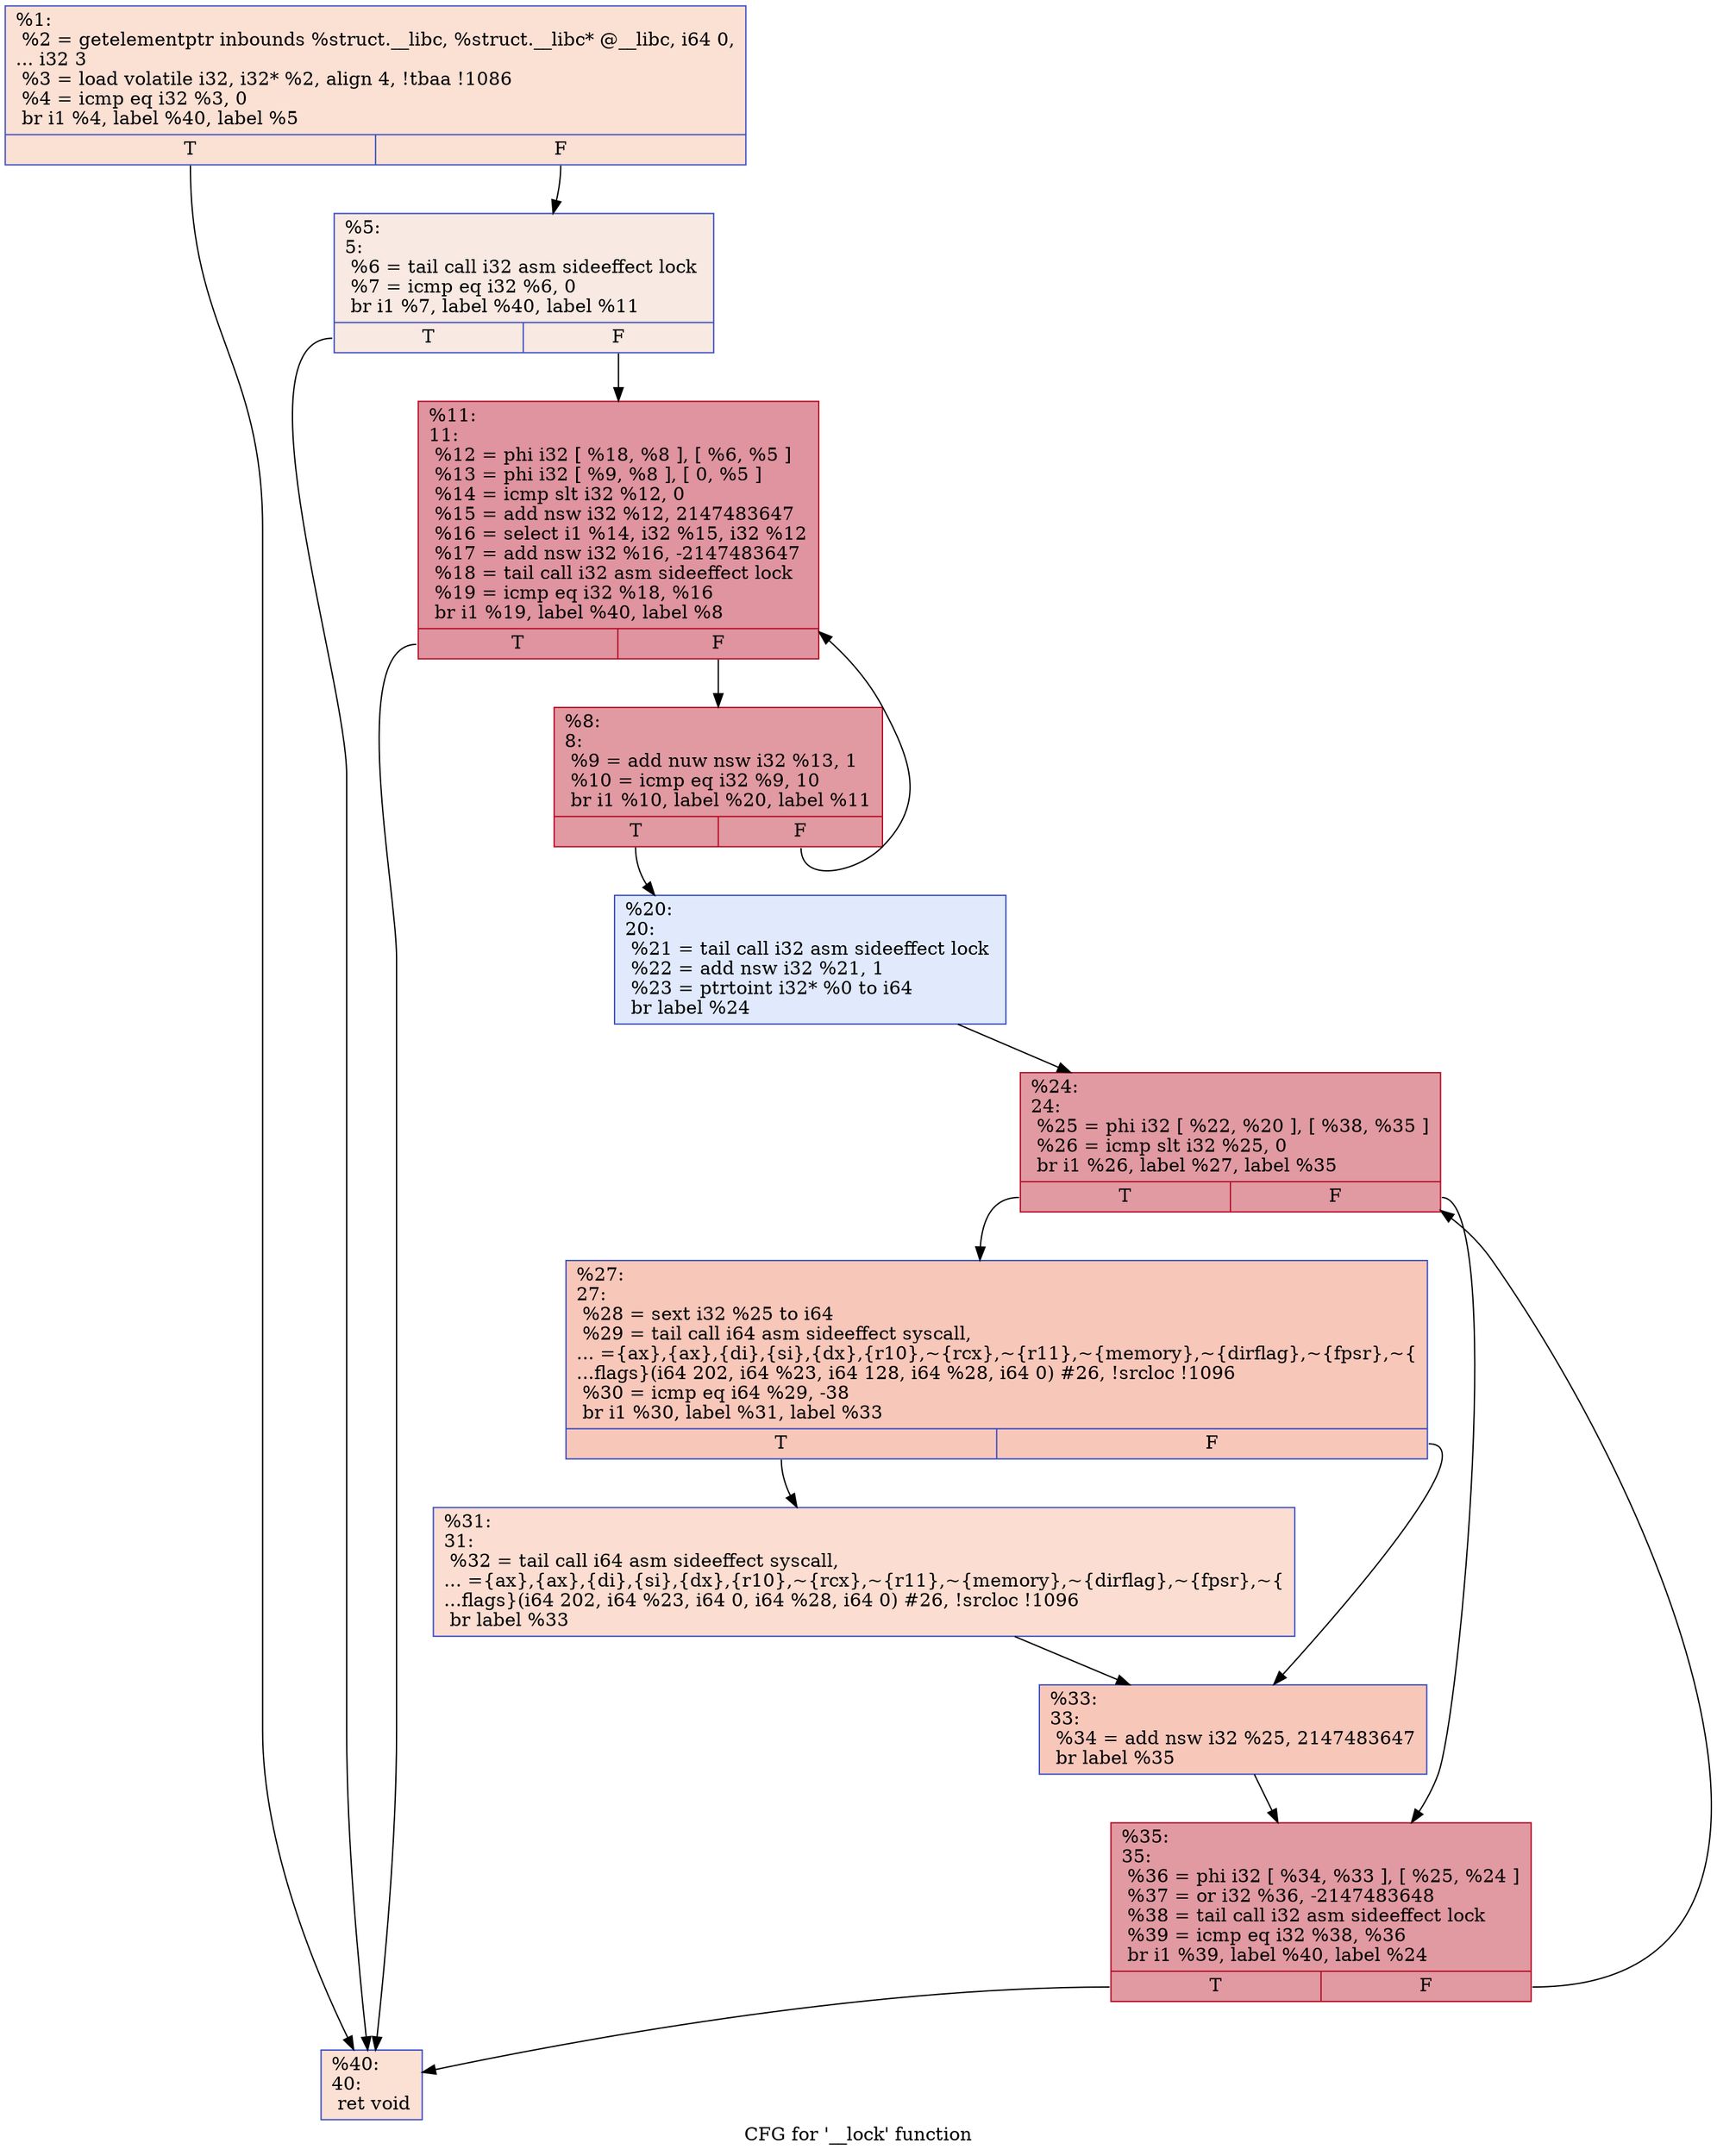 digraph "CFG for '__lock' function" {
	label="CFG for '__lock' function";

	Node0x2411d20 [shape=record,color="#3d50c3ff", style=filled, fillcolor="#f7b99e70",label="{%1:\l  %2 = getelementptr inbounds %struct.__libc, %struct.__libc* @__libc, i64 0,\l... i32 3\l  %3 = load volatile i32, i32* %2, align 4, !tbaa !1086\l  %4 = icmp eq i32 %3, 0\l  br i1 %4, label %40, label %5\l|{<s0>T|<s1>F}}"];
	Node0x2411d20:s0 -> Node0x2412b70;
	Node0x2411d20:s1 -> Node0x24128a0;
	Node0x24128a0 [shape=record,color="#3d50c3ff", style=filled, fillcolor="#efcebd70",label="{%5:\l5:                                                \l  %6 = tail call i32 asm sideeffect lock \l  %7 = icmp eq i32 %6, 0\l  br i1 %7, label %40, label %11\l|{<s0>T|<s1>F}}"];
	Node0x24128a0:s0 -> Node0x2412b70;
	Node0x24128a0:s1 -> Node0x2412940;
	Node0x24128f0 [shape=record,color="#b70d28ff", style=filled, fillcolor="#bb1b2c70",label="{%8:\l8:                                                \l  %9 = add nuw nsw i32 %13, 1\l  %10 = icmp eq i32 %9, 10\l  br i1 %10, label %20, label %11\l|{<s0>T|<s1>F}}"];
	Node0x24128f0:s0 -> Node0x2412990;
	Node0x24128f0:s1 -> Node0x2412940;
	Node0x2412940 [shape=record,color="#b70d28ff", style=filled, fillcolor="#b70d2870",label="{%11:\l11:                                               \l  %12 = phi i32 [ %18, %8 ], [ %6, %5 ]\l  %13 = phi i32 [ %9, %8 ], [ 0, %5 ]\l  %14 = icmp slt i32 %12, 0\l  %15 = add nsw i32 %12, 2147483647\l  %16 = select i1 %14, i32 %15, i32 %12\l  %17 = add nsw i32 %16, -2147483647\l  %18 = tail call i32 asm sideeffect lock \l  %19 = icmp eq i32 %18, %16\l  br i1 %19, label %40, label %8\l|{<s0>T|<s1>F}}"];
	Node0x2412940:s0 -> Node0x2412b70;
	Node0x2412940:s1 -> Node0x24128f0;
	Node0x2412990 [shape=record,color="#3d50c3ff", style=filled, fillcolor="#b9d0f970",label="{%20:\l20:                                               \l  %21 = tail call i32 asm sideeffect lock \l  %22 = add nsw i32 %21, 1\l  %23 = ptrtoint i32* %0 to i64\l  br label %24\l}"];
	Node0x2412990 -> Node0x24129e0;
	Node0x24129e0 [shape=record,color="#b70d28ff", style=filled, fillcolor="#bb1b2c70",label="{%24:\l24:                                               \l  %25 = phi i32 [ %22, %20 ], [ %38, %35 ]\l  %26 = icmp slt i32 %25, 0\l  br i1 %26, label %27, label %35\l|{<s0>T|<s1>F}}"];
	Node0x24129e0:s0 -> Node0x2412a30;
	Node0x24129e0:s1 -> Node0x2412b20;
	Node0x2412a30 [shape=record,color="#3d50c3ff", style=filled, fillcolor="#ec7f6370",label="{%27:\l27:                                               \l  %28 = sext i32 %25 to i64\l  %29 = tail call i64 asm sideeffect syscall,\l... =\{ax\},\{ax\},\{di\},\{si\},\{dx\},\{r10\},~\{rcx\},~\{r11\},~\{memory\},~\{dirflag\},~\{fpsr\},~\{\l...flags\}(i64 202, i64 %23, i64 128, i64 %28, i64 0) #26, !srcloc !1096\l  %30 = icmp eq i64 %29, -38\l  br i1 %30, label %31, label %33\l|{<s0>T|<s1>F}}"];
	Node0x2412a30:s0 -> Node0x2412a80;
	Node0x2412a30:s1 -> Node0x2412ad0;
	Node0x2412a80 [shape=record,color="#3d50c3ff", style=filled, fillcolor="#f7b39670",label="{%31:\l31:                                               \l  %32 = tail call i64 asm sideeffect syscall,\l... =\{ax\},\{ax\},\{di\},\{si\},\{dx\},\{r10\},~\{rcx\},~\{r11\},~\{memory\},~\{dirflag\},~\{fpsr\},~\{\l...flags\}(i64 202, i64 %23, i64 0, i64 %28, i64 0) #26, !srcloc !1096\l  br label %33\l}"];
	Node0x2412a80 -> Node0x2412ad0;
	Node0x2412ad0 [shape=record,color="#3d50c3ff", style=filled, fillcolor="#ec7f6370",label="{%33:\l33:                                               \l  %34 = add nsw i32 %25, 2147483647\l  br label %35\l}"];
	Node0x2412ad0 -> Node0x2412b20;
	Node0x2412b20 [shape=record,color="#b70d28ff", style=filled, fillcolor="#bb1b2c70",label="{%35:\l35:                                               \l  %36 = phi i32 [ %34, %33 ], [ %25, %24 ]\l  %37 = or i32 %36, -2147483648\l  %38 = tail call i32 asm sideeffect lock \l  %39 = icmp eq i32 %38, %36\l  br i1 %39, label %40, label %24\l|{<s0>T|<s1>F}}"];
	Node0x2412b20:s0 -> Node0x2412b70;
	Node0x2412b20:s1 -> Node0x24129e0;
	Node0x2412b70 [shape=record,color="#3d50c3ff", style=filled, fillcolor="#f7b99e70",label="{%40:\l40:                                               \l  ret void\l}"];
}
